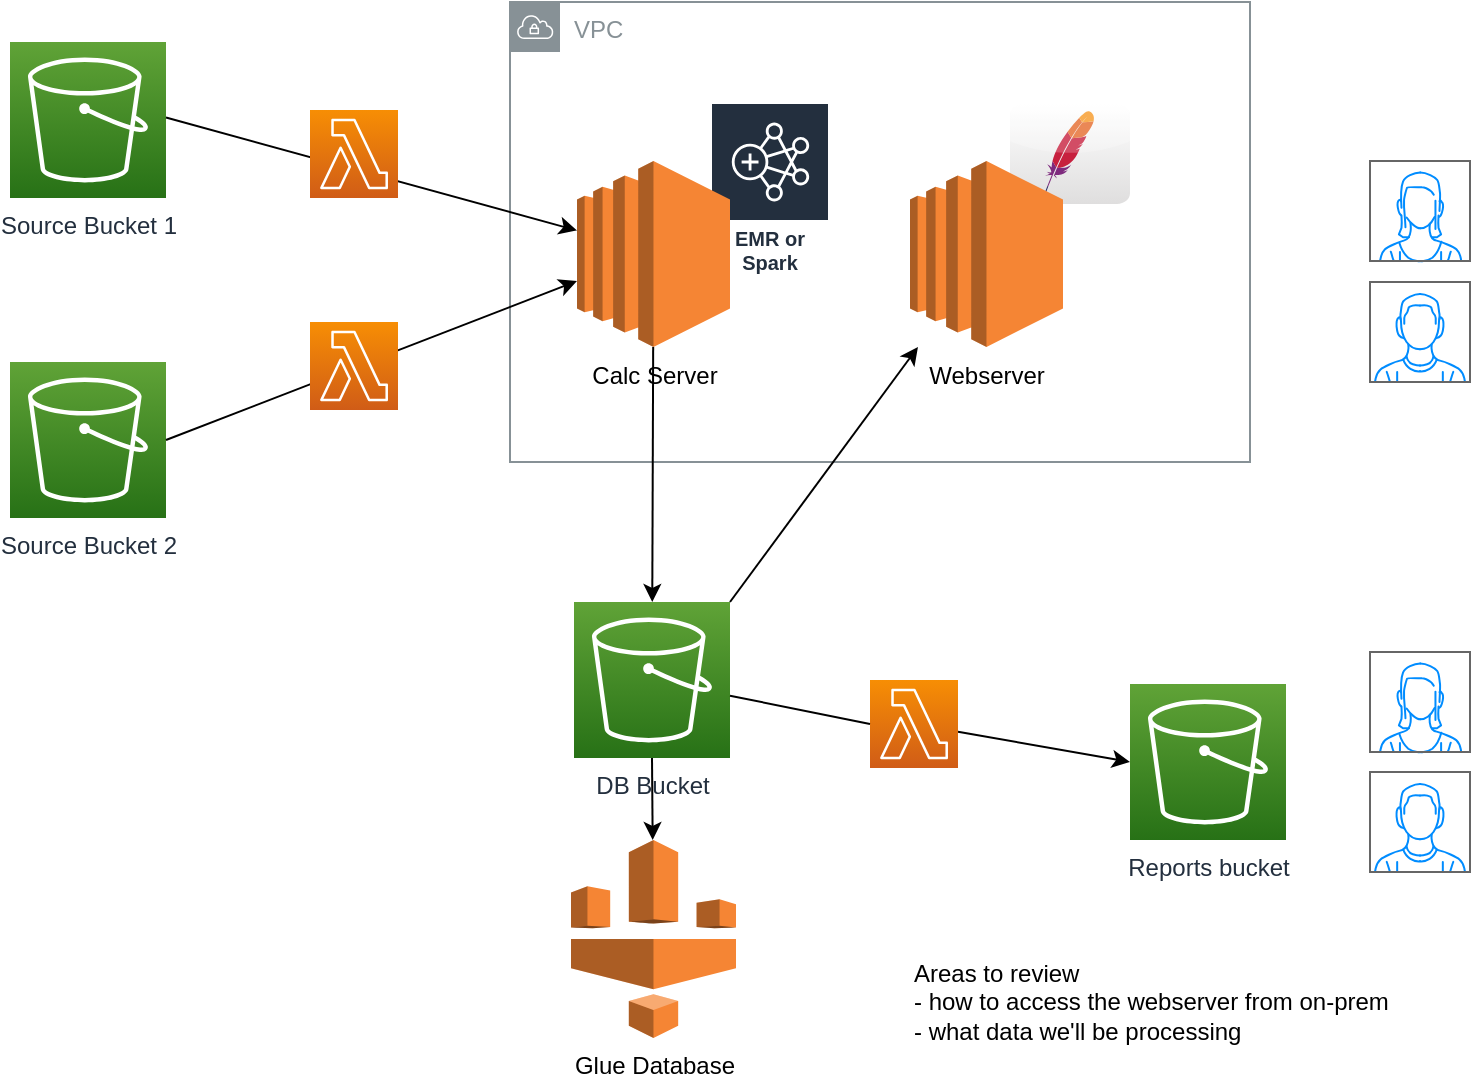<mxfile version="20.5.3" type="github">
  <diagram id="tQhtkGQESIIlePFspuAc" name="Page-1">
    <mxGraphModel dx="782" dy="706" grid="1" gridSize="10" guides="1" tooltips="1" connect="1" arrows="1" fold="1" page="1" pageScale="1" pageWidth="850" pageHeight="1100" math="0" shadow="0">
      <root>
        <mxCell id="0" />
        <mxCell id="1" parent="0" />
        <mxCell id="0IHBscNh08mXr2V07JyF-6" value="VPC" style="sketch=0;outlineConnect=0;gradientColor=none;html=1;whiteSpace=wrap;fontSize=12;fontStyle=0;shape=mxgraph.aws4.group;grIcon=mxgraph.aws4.group_vpc;strokeColor=#879196;fillColor=none;verticalAlign=top;align=left;spacingLeft=30;fontColor=#879196;dashed=0;" vertex="1" parent="1">
          <mxGeometry x="330" y="60" width="370" height="230" as="geometry" />
        </mxCell>
        <mxCell id="0IHBscNh08mXr2V07JyF-59" value="" style="dashed=0;outlineConnect=0;html=1;align=center;labelPosition=center;verticalLabelPosition=bottom;verticalAlign=top;shape=mxgraph.webicons.apache;gradientColor=#DFDEDE" vertex="1" parent="1">
          <mxGeometry x="580" y="111" width="60" height="50" as="geometry" />
        </mxCell>
        <mxCell id="0IHBscNh08mXr2V07JyF-1" value="Source Bucket 1" style="sketch=0;points=[[0,0,0],[0.25,0,0],[0.5,0,0],[0.75,0,0],[1,0,0],[0,1,0],[0.25,1,0],[0.5,1,0],[0.75,1,0],[1,1,0],[0,0.25,0],[0,0.5,0],[0,0.75,0],[1,0.25,0],[1,0.5,0],[1,0.75,0]];outlineConnect=0;fontColor=#232F3E;gradientColor=#60A337;gradientDirection=north;fillColor=#277116;strokeColor=#ffffff;dashed=0;verticalLabelPosition=bottom;verticalAlign=top;align=center;html=1;fontSize=12;fontStyle=0;aspect=fixed;shape=mxgraph.aws4.resourceIcon;resIcon=mxgraph.aws4.s3;" vertex="1" parent="1">
          <mxGeometry x="80" y="80" width="78" height="78" as="geometry" />
        </mxCell>
        <mxCell id="0IHBscNh08mXr2V07JyF-2" value="Source Bucket 2" style="sketch=0;points=[[0,0,0],[0.25,0,0],[0.5,0,0],[0.75,0,0],[1,0,0],[0,1,0],[0.25,1,0],[0.5,1,0],[0.75,1,0],[1,1,0],[0,0.25,0],[0,0.5,0],[0,0.75,0],[1,0.25,0],[1,0.5,0],[1,0.75,0]];outlineConnect=0;fontColor=#232F3E;gradientColor=#60A337;gradientDirection=north;fillColor=#277116;strokeColor=#ffffff;dashed=0;verticalLabelPosition=bottom;verticalAlign=top;align=center;html=1;fontSize=12;fontStyle=0;aspect=fixed;shape=mxgraph.aws4.resourceIcon;resIcon=mxgraph.aws4.s3;" vertex="1" parent="1">
          <mxGeometry x="80" y="240" width="78" height="78" as="geometry" />
        </mxCell>
        <mxCell id="0IHBscNh08mXr2V07JyF-10" value="Glue Database" style="outlineConnect=0;dashed=0;verticalLabelPosition=bottom;verticalAlign=top;align=center;html=1;shape=mxgraph.aws3.glue;fillColor=#F58534;gradientColor=none;" vertex="1" parent="1">
          <mxGeometry x="360.5" y="479" width="82.5" height="99" as="geometry" />
        </mxCell>
        <mxCell id="0IHBscNh08mXr2V07JyF-11" value="DB Bucket" style="sketch=0;points=[[0,0,0],[0.25,0,0],[0.5,0,0],[0.75,0,0],[1,0,0],[0,1,0],[0.25,1,0],[0.5,1,0],[0.75,1,0],[1,1,0],[0,0.25,0],[0,0.5,0],[0,0.75,0],[1,0.25,0],[1,0.5,0],[1,0.75,0]];outlineConnect=0;fontColor=#232F3E;gradientColor=#60A337;gradientDirection=north;fillColor=#277116;strokeColor=#ffffff;dashed=0;verticalLabelPosition=bottom;verticalAlign=top;align=center;html=1;fontSize=12;fontStyle=0;aspect=fixed;shape=mxgraph.aws4.resourceIcon;resIcon=mxgraph.aws4.s3;" vertex="1" parent="1">
          <mxGeometry x="362" y="360" width="78" height="78" as="geometry" />
        </mxCell>
        <mxCell id="0IHBscNh08mXr2V07JyF-15" value="EMR or Spark" style="sketch=0;outlineConnect=0;fontColor=#232F3E;gradientColor=none;strokeColor=#ffffff;fillColor=#232F3E;dashed=0;verticalLabelPosition=middle;verticalAlign=bottom;align=center;html=1;whiteSpace=wrap;fontSize=10;fontStyle=1;spacing=3;shape=mxgraph.aws4.productIcon;prIcon=mxgraph.aws4.emr;" vertex="1" parent="1">
          <mxGeometry x="430" y="110" width="60" height="90" as="geometry" />
        </mxCell>
        <mxCell id="0IHBscNh08mXr2V07JyF-18" value="Reports bucket" style="sketch=0;points=[[0,0,0],[0.25,0,0],[0.5,0,0],[0.75,0,0],[1,0,0],[0,1,0],[0.25,1,0],[0.5,1,0],[0.75,1,0],[1,1,0],[0,0.25,0],[0,0.5,0],[0,0.75,0],[1,0.25,0],[1,0.5,0],[1,0.75,0]];outlineConnect=0;fontColor=#232F3E;gradientColor=#60A337;gradientDirection=north;fillColor=#277116;strokeColor=#ffffff;dashed=0;verticalLabelPosition=bottom;verticalAlign=top;align=center;html=1;fontSize=12;fontStyle=0;aspect=fixed;shape=mxgraph.aws4.resourceIcon;resIcon=mxgraph.aws4.s3;" vertex="1" parent="1">
          <mxGeometry x="640" y="401" width="78" height="78" as="geometry" />
        </mxCell>
        <mxCell id="0IHBscNh08mXr2V07JyF-5" value="Calc Server" style="outlineConnect=0;dashed=0;verticalLabelPosition=bottom;verticalAlign=top;align=center;html=1;shape=mxgraph.aws3.ec2;fillColor=#F58534;gradientColor=none;" vertex="1" parent="1">
          <mxGeometry x="363.5" y="139.5" width="76.5" height="93" as="geometry" />
        </mxCell>
        <mxCell id="0IHBscNh08mXr2V07JyF-26" value="" style="endArrow=classic;html=1;rounded=0;exitX=1;exitY=0.5;exitDx=0;exitDy=0;exitPerimeter=0;" edge="1" parent="1" source="0IHBscNh08mXr2V07JyF-2">
          <mxGeometry width="50" height="50" relative="1" as="geometry">
            <mxPoint x="140" y="300" as="sourcePoint" />
            <mxPoint x="363.5" y="199.54" as="targetPoint" />
          </mxGeometry>
        </mxCell>
        <mxCell id="0IHBscNh08mXr2V07JyF-27" value="" style="endArrow=classic;html=1;rounded=0;exitX=1;exitY=0.5;exitDx=0;exitDy=0;exitPerimeter=0;" edge="1" parent="1">
          <mxGeometry width="50" height="50" relative="1" as="geometry">
            <mxPoint x="158" y="117.75" as="sourcePoint" />
            <mxPoint x="363.5" y="174.236" as="targetPoint" />
          </mxGeometry>
        </mxCell>
        <mxCell id="0IHBscNh08mXr2V07JyF-28" value="" style="endArrow=classic;html=1;rounded=0;" edge="1" parent="1" source="0IHBscNh08mXr2V07JyF-5" target="0IHBscNh08mXr2V07JyF-11">
          <mxGeometry width="50" height="50" relative="1" as="geometry">
            <mxPoint x="460" y="270" as="sourcePoint" />
            <mxPoint x="510" y="220" as="targetPoint" />
          </mxGeometry>
        </mxCell>
        <mxCell id="0IHBscNh08mXr2V07JyF-29" value="" style="endArrow=classic;html=1;rounded=0;entryX=0;entryY=0.5;entryDx=0;entryDy=0;entryPerimeter=0;startArrow=none;" edge="1" parent="1" source="0IHBscNh08mXr2V07JyF-47" target="0IHBscNh08mXr2V07JyF-18">
          <mxGeometry width="50" height="50" relative="1" as="geometry">
            <mxPoint x="440" y="420" as="sourcePoint" />
            <mxPoint x="542" y="399" as="targetPoint" />
          </mxGeometry>
        </mxCell>
        <mxCell id="0IHBscNh08mXr2V07JyF-31" value="" style="endArrow=classic;html=1;rounded=0;exitX=0.5;exitY=1;exitDx=0;exitDy=0;exitPerimeter=0;" edge="1" parent="1" source="0IHBscNh08mXr2V07JyF-11" target="0IHBscNh08mXr2V07JyF-10">
          <mxGeometry width="50" height="50" relative="1" as="geometry">
            <mxPoint x="550" y="390" as="sourcePoint" />
            <mxPoint x="600" y="340" as="targetPoint" />
          </mxGeometry>
        </mxCell>
        <mxCell id="0IHBscNh08mXr2V07JyF-36" value="" style="verticalLabelPosition=bottom;shadow=0;dashed=0;align=center;html=1;verticalAlign=top;strokeWidth=1;shape=mxgraph.mockup.containers.userFemale;strokeColor=#666666;strokeColor2=#008cff;" vertex="1" parent="1">
          <mxGeometry x="760" y="385" width="50" height="50" as="geometry" />
        </mxCell>
        <mxCell id="0IHBscNh08mXr2V07JyF-37" value="" style="verticalLabelPosition=bottom;shadow=0;dashed=0;align=center;html=1;verticalAlign=top;strokeWidth=1;shape=mxgraph.mockup.containers.userMale;strokeColor=#666666;strokeColor2=#008cff;" vertex="1" parent="1">
          <mxGeometry x="760" y="445" width="50" height="50" as="geometry" />
        </mxCell>
        <mxCell id="0IHBscNh08mXr2V07JyF-42" value="" style="sketch=0;points=[[0,0,0],[0.25,0,0],[0.5,0,0],[0.75,0,0],[1,0,0],[0,1,0],[0.25,1,0],[0.5,1,0],[0.75,1,0],[1,1,0],[0,0.25,0],[0,0.5,0],[0,0.75,0],[1,0.25,0],[1,0.5,0],[1,0.75,0]];outlineConnect=0;fontColor=#232F3E;gradientColor=#F78E04;gradientDirection=north;fillColor=#D05C17;strokeColor=#ffffff;dashed=0;verticalLabelPosition=bottom;verticalAlign=top;align=center;html=1;fontSize=12;fontStyle=0;aspect=fixed;shape=mxgraph.aws4.resourceIcon;resIcon=mxgraph.aws4.lambda;" vertex="1" parent="1">
          <mxGeometry x="230" y="114" width="44" height="44" as="geometry" />
        </mxCell>
        <mxCell id="0IHBscNh08mXr2V07JyF-45" value="" style="sketch=0;points=[[0,0,0],[0.25,0,0],[0.5,0,0],[0.75,0,0],[1,0,0],[0,1,0],[0.25,1,0],[0.5,1,0],[0.75,1,0],[1,1,0],[0,0.25,0],[0,0.5,0],[0,0.75,0],[1,0.25,0],[1,0.5,0],[1,0.75,0]];outlineConnect=0;fontColor=#232F3E;gradientColor=#F78E04;gradientDirection=north;fillColor=#D05C17;strokeColor=#ffffff;dashed=0;verticalLabelPosition=bottom;verticalAlign=top;align=center;html=1;fontSize=12;fontStyle=0;aspect=fixed;shape=mxgraph.aws4.resourceIcon;resIcon=mxgraph.aws4.lambda;" vertex="1" parent="1">
          <mxGeometry x="230" y="220" width="44" height="44" as="geometry" />
        </mxCell>
        <mxCell id="0IHBscNh08mXr2V07JyF-47" value="" style="sketch=0;points=[[0,0,0],[0.25,0,0],[0.5,0,0],[0.75,0,0],[1,0,0],[0,1,0],[0.25,1,0],[0.5,1,0],[0.75,1,0],[1,1,0],[0,0.25,0],[0,0.5,0],[0,0.75,0],[1,0.25,0],[1,0.5,0],[1,0.75,0]];outlineConnect=0;fontColor=#232F3E;gradientColor=#F78E04;gradientDirection=north;fillColor=#D05C17;strokeColor=#ffffff;dashed=0;verticalLabelPosition=bottom;verticalAlign=top;align=center;html=1;fontSize=12;fontStyle=0;aspect=fixed;shape=mxgraph.aws4.resourceIcon;resIcon=mxgraph.aws4.lambda;" vertex="1" parent="1">
          <mxGeometry x="510" y="399" width="44" height="44" as="geometry" />
        </mxCell>
        <mxCell id="0IHBscNh08mXr2V07JyF-52" value="" style="endArrow=none;html=1;rounded=0;entryX=0;entryY=0.5;entryDx=0;entryDy=0;entryPerimeter=0;" edge="1" parent="1" source="0IHBscNh08mXr2V07JyF-11" target="0IHBscNh08mXr2V07JyF-47">
          <mxGeometry width="50" height="50" relative="1" as="geometry">
            <mxPoint x="433.85" y="438" as="sourcePoint" />
            <mxPoint x="620" y="659" as="targetPoint" />
          </mxGeometry>
        </mxCell>
        <mxCell id="0IHBscNh08mXr2V07JyF-54" value="Webserver" style="outlineConnect=0;dashed=0;verticalLabelPosition=bottom;verticalAlign=top;align=center;html=1;shape=mxgraph.aws3.ec2;fillColor=#F58534;gradientColor=none;" vertex="1" parent="1">
          <mxGeometry x="530" y="139.5" width="76.5" height="93" as="geometry" />
        </mxCell>
        <mxCell id="0IHBscNh08mXr2V07JyF-55" value="" style="endArrow=classic;html=1;rounded=0;exitX=1;exitY=0;exitDx=0;exitDy=0;exitPerimeter=0;" edge="1" parent="1" source="0IHBscNh08mXr2V07JyF-11" target="0IHBscNh08mXr2V07JyF-54">
          <mxGeometry width="50" height="50" relative="1" as="geometry">
            <mxPoint x="430" y="400" as="sourcePoint" />
            <mxPoint x="480" y="350" as="targetPoint" />
          </mxGeometry>
        </mxCell>
        <mxCell id="0IHBscNh08mXr2V07JyF-56" value="" style="verticalLabelPosition=bottom;shadow=0;dashed=0;align=center;html=1;verticalAlign=top;strokeWidth=1;shape=mxgraph.mockup.containers.userFemale;strokeColor=#666666;strokeColor2=#008cff;" vertex="1" parent="1">
          <mxGeometry x="760" y="139.5" width="50" height="50" as="geometry" />
        </mxCell>
        <mxCell id="0IHBscNh08mXr2V07JyF-57" value="" style="verticalLabelPosition=bottom;shadow=0;dashed=0;align=center;html=1;verticalAlign=top;strokeWidth=1;shape=mxgraph.mockup.containers.userMale;strokeColor=#666666;strokeColor2=#008cff;" vertex="1" parent="1">
          <mxGeometry x="760" y="200" width="50" height="50" as="geometry" />
        </mxCell>
        <mxCell id="0IHBscNh08mXr2V07JyF-61" value="Areas to review&lt;br&gt;- how to access the webserver from on-prem&lt;br&gt;- what data we&#39;ll be processing&lt;br&gt;" style="text;html=1;align=left;verticalAlign=middle;resizable=0;points=[];autosize=1;strokeColor=none;fillColor=none;" vertex="1" parent="1">
          <mxGeometry x="530" y="530" width="260" height="60" as="geometry" />
        </mxCell>
      </root>
    </mxGraphModel>
  </diagram>
</mxfile>

